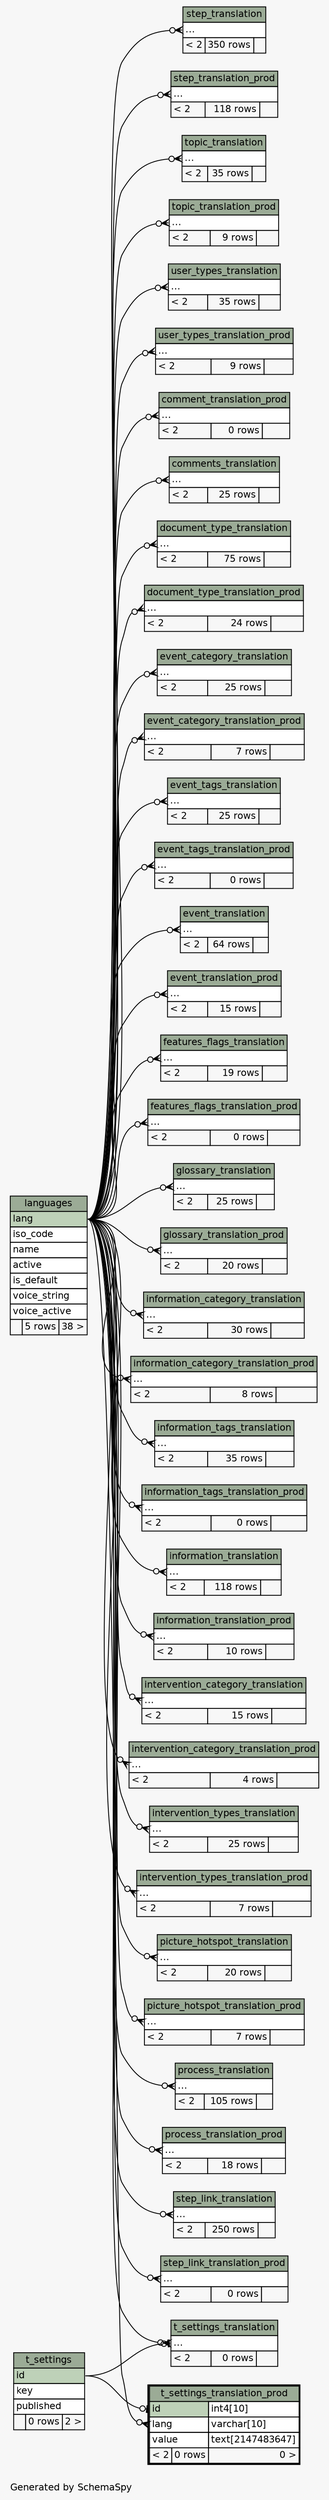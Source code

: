 // dot 2.30.1 on Linux 3.10.0-1127.19.1.el7.x86_64
// SchemaSpy rev 590
digraph "twoDegreesRelationshipsDiagram" {
  graph [
    rankdir="RL"
    bgcolor="#f7f7f7"
    label="\nGenerated by SchemaSpy"
    labeljust="l"
    nodesep="0.18"
    ranksep="0.46"
    fontname="Helvetica"
    fontsize="11"
  ];
  node [
    fontname="Helvetica"
    fontsize="11"
    shape="plaintext"
  ];
  edge [
    arrowsize="0.8"
  ];
  "comment_translation_prod":"elipses":w -> "languages":"lang":e [arrowhead=none dir=back arrowtail=crowodot];
  "comments_translation":"elipses":w -> "languages":"lang":e [arrowhead=none dir=back arrowtail=crowodot];
  "document_type_translation":"elipses":w -> "languages":"lang":e [arrowhead=none dir=back arrowtail=crowodot];
  "document_type_translation_prod":"elipses":w -> "languages":"lang":e [arrowhead=none dir=back arrowtail=crowodot];
  "event_category_translation":"elipses":w -> "languages":"lang":e [arrowhead=none dir=back arrowtail=crowodot];
  "event_category_translation_prod":"elipses":w -> "languages":"lang":e [arrowhead=none dir=back arrowtail=crowodot];
  "event_tags_translation":"elipses":w -> "languages":"lang":e [arrowhead=none dir=back arrowtail=crowodot];
  "event_tags_translation_prod":"elipses":w -> "languages":"lang":e [arrowhead=none dir=back arrowtail=crowodot];
  "event_translation":"elipses":w -> "languages":"lang":e [arrowhead=none dir=back arrowtail=crowodot];
  "event_translation_prod":"elipses":w -> "languages":"lang":e [arrowhead=none dir=back arrowtail=crowodot];
  "features_flags_translation":"elipses":w -> "languages":"lang":e [arrowhead=none dir=back arrowtail=crowodot];
  "features_flags_translation_prod":"elipses":w -> "languages":"lang":e [arrowhead=none dir=back arrowtail=crowodot];
  "glossary_translation":"elipses":w -> "languages":"lang":e [arrowhead=none dir=back arrowtail=crowodot];
  "glossary_translation_prod":"elipses":w -> "languages":"lang":e [arrowhead=none dir=back arrowtail=crowodot];
  "information_category_translation":"elipses":w -> "languages":"lang":e [arrowhead=none dir=back arrowtail=crowodot];
  "information_category_translation_prod":"elipses":w -> "languages":"lang":e [arrowhead=none dir=back arrowtail=crowodot];
  "information_tags_translation":"elipses":w -> "languages":"lang":e [arrowhead=none dir=back arrowtail=crowodot];
  "information_tags_translation_prod":"elipses":w -> "languages":"lang":e [arrowhead=none dir=back arrowtail=crowodot];
  "information_translation":"elipses":w -> "languages":"lang":e [arrowhead=none dir=back arrowtail=crowodot];
  "information_translation_prod":"elipses":w -> "languages":"lang":e [arrowhead=none dir=back arrowtail=crowodot];
  "intervention_category_translation":"elipses":w -> "languages":"lang":e [arrowhead=none dir=back arrowtail=crowodot];
  "intervention_category_translation_prod":"elipses":w -> "languages":"lang":e [arrowhead=none dir=back arrowtail=crowodot];
  "intervention_types_translation":"elipses":w -> "languages":"lang":e [arrowhead=none dir=back arrowtail=crowodot];
  "intervention_types_translation_prod":"elipses":w -> "languages":"lang":e [arrowhead=none dir=back arrowtail=crowodot];
  "picture_hotspot_translation":"elipses":w -> "languages":"lang":e [arrowhead=none dir=back arrowtail=crowodot];
  "picture_hotspot_translation_prod":"elipses":w -> "languages":"lang":e [arrowhead=none dir=back arrowtail=crowodot];
  "process_translation":"elipses":w -> "languages":"lang":e [arrowhead=none dir=back arrowtail=crowodot];
  "process_translation_prod":"elipses":w -> "languages":"lang":e [arrowhead=none dir=back arrowtail=crowodot];
  "step_link_translation":"elipses":w -> "languages":"lang":e [arrowhead=none dir=back arrowtail=crowodot];
  "step_link_translation_prod":"elipses":w -> "languages":"lang":e [arrowhead=none dir=back arrowtail=crowodot];
  "step_translation":"elipses":w -> "languages":"lang":e [arrowhead=none dir=back arrowtail=crowodot];
  "step_translation_prod":"elipses":w -> "languages":"lang":e [arrowhead=none dir=back arrowtail=crowodot];
  "t_settings_translation":"elipses":w -> "t_settings":"id":e [arrowhead=none dir=back arrowtail=teeodot];
  "t_settings_translation":"elipses":w -> "languages":"lang":e [arrowhead=none dir=back arrowtail=crowodot];
  "t_settings_translation_prod":"id":w -> "t_settings":"id":e [arrowhead=none dir=back arrowtail=teeodot];
  "t_settings_translation_prod":"lang":w -> "languages":"lang":e [arrowhead=none dir=back arrowtail=crowodot];
  "topic_translation":"elipses":w -> "languages":"lang":e [arrowhead=none dir=back arrowtail=crowodot];
  "topic_translation_prod":"elipses":w -> "languages":"lang":e [arrowhead=none dir=back arrowtail=crowodot];
  "user_types_translation":"elipses":w -> "languages":"lang":e [arrowhead=none dir=back arrowtail=crowodot];
  "user_types_translation_prod":"elipses":w -> "languages":"lang":e [arrowhead=none dir=back arrowtail=crowodot];
  "comment_translation_prod" [
    label=<
    <TABLE BORDER="0" CELLBORDER="1" CELLSPACING="0" BGCOLOR="#ffffff">
      <TR><TD COLSPAN="3" BGCOLOR="#9bab96" ALIGN="CENTER">comment_translation_prod</TD></TR>
      <TR><TD PORT="elipses" COLSPAN="3" ALIGN="LEFT">...</TD></TR>
      <TR><TD ALIGN="LEFT" BGCOLOR="#f7f7f7">&lt; 2</TD><TD ALIGN="RIGHT" BGCOLOR="#f7f7f7">0 rows</TD><TD ALIGN="RIGHT" BGCOLOR="#f7f7f7">  </TD></TR>
    </TABLE>>
    URL="comment_translation_prod.html"
    tooltip="comment_translation_prod"
  ];
  "comments_translation" [
    label=<
    <TABLE BORDER="0" CELLBORDER="1" CELLSPACING="0" BGCOLOR="#ffffff">
      <TR><TD COLSPAN="3" BGCOLOR="#9bab96" ALIGN="CENTER">comments_translation</TD></TR>
      <TR><TD PORT="elipses" COLSPAN="3" ALIGN="LEFT">...</TD></TR>
      <TR><TD ALIGN="LEFT" BGCOLOR="#f7f7f7">&lt; 2</TD><TD ALIGN="RIGHT" BGCOLOR="#f7f7f7">25 rows</TD><TD ALIGN="RIGHT" BGCOLOR="#f7f7f7">  </TD></TR>
    </TABLE>>
    URL="comments_translation.html"
    tooltip="comments_translation"
  ];
  "document_type_translation" [
    label=<
    <TABLE BORDER="0" CELLBORDER="1" CELLSPACING="0" BGCOLOR="#ffffff">
      <TR><TD COLSPAN="3" BGCOLOR="#9bab96" ALIGN="CENTER">document_type_translation</TD></TR>
      <TR><TD PORT="elipses" COLSPAN="3" ALIGN="LEFT">...</TD></TR>
      <TR><TD ALIGN="LEFT" BGCOLOR="#f7f7f7">&lt; 2</TD><TD ALIGN="RIGHT" BGCOLOR="#f7f7f7">75 rows</TD><TD ALIGN="RIGHT" BGCOLOR="#f7f7f7">  </TD></TR>
    </TABLE>>
    URL="document_type_translation.html"
    tooltip="document_type_translation"
  ];
  "document_type_translation_prod" [
    label=<
    <TABLE BORDER="0" CELLBORDER="1" CELLSPACING="0" BGCOLOR="#ffffff">
      <TR><TD COLSPAN="3" BGCOLOR="#9bab96" ALIGN="CENTER">document_type_translation_prod</TD></TR>
      <TR><TD PORT="elipses" COLSPAN="3" ALIGN="LEFT">...</TD></TR>
      <TR><TD ALIGN="LEFT" BGCOLOR="#f7f7f7">&lt; 2</TD><TD ALIGN="RIGHT" BGCOLOR="#f7f7f7">24 rows</TD><TD ALIGN="RIGHT" BGCOLOR="#f7f7f7">  </TD></TR>
    </TABLE>>
    URL="document_type_translation_prod.html"
    tooltip="document_type_translation_prod"
  ];
  "event_category_translation" [
    label=<
    <TABLE BORDER="0" CELLBORDER="1" CELLSPACING="0" BGCOLOR="#ffffff">
      <TR><TD COLSPAN="3" BGCOLOR="#9bab96" ALIGN="CENTER">event_category_translation</TD></TR>
      <TR><TD PORT="elipses" COLSPAN="3" ALIGN="LEFT">...</TD></TR>
      <TR><TD ALIGN="LEFT" BGCOLOR="#f7f7f7">&lt; 2</TD><TD ALIGN="RIGHT" BGCOLOR="#f7f7f7">25 rows</TD><TD ALIGN="RIGHT" BGCOLOR="#f7f7f7">  </TD></TR>
    </TABLE>>
    URL="event_category_translation.html"
    tooltip="event_category_translation"
  ];
  "event_category_translation_prod" [
    label=<
    <TABLE BORDER="0" CELLBORDER="1" CELLSPACING="0" BGCOLOR="#ffffff">
      <TR><TD COLSPAN="3" BGCOLOR="#9bab96" ALIGN="CENTER">event_category_translation_prod</TD></TR>
      <TR><TD PORT="elipses" COLSPAN="3" ALIGN="LEFT">...</TD></TR>
      <TR><TD ALIGN="LEFT" BGCOLOR="#f7f7f7">&lt; 2</TD><TD ALIGN="RIGHT" BGCOLOR="#f7f7f7">7 rows</TD><TD ALIGN="RIGHT" BGCOLOR="#f7f7f7">  </TD></TR>
    </TABLE>>
    URL="event_category_translation_prod.html"
    tooltip="event_category_translation_prod"
  ];
  "event_tags_translation" [
    label=<
    <TABLE BORDER="0" CELLBORDER="1" CELLSPACING="0" BGCOLOR="#ffffff">
      <TR><TD COLSPAN="3" BGCOLOR="#9bab96" ALIGN="CENTER">event_tags_translation</TD></TR>
      <TR><TD PORT="elipses" COLSPAN="3" ALIGN="LEFT">...</TD></TR>
      <TR><TD ALIGN="LEFT" BGCOLOR="#f7f7f7">&lt; 2</TD><TD ALIGN="RIGHT" BGCOLOR="#f7f7f7">25 rows</TD><TD ALIGN="RIGHT" BGCOLOR="#f7f7f7">  </TD></TR>
    </TABLE>>
    URL="event_tags_translation.html"
    tooltip="event_tags_translation"
  ];
  "event_tags_translation_prod" [
    label=<
    <TABLE BORDER="0" CELLBORDER="1" CELLSPACING="0" BGCOLOR="#ffffff">
      <TR><TD COLSPAN="3" BGCOLOR="#9bab96" ALIGN="CENTER">event_tags_translation_prod</TD></TR>
      <TR><TD PORT="elipses" COLSPAN="3" ALIGN="LEFT">...</TD></TR>
      <TR><TD ALIGN="LEFT" BGCOLOR="#f7f7f7">&lt; 2</TD><TD ALIGN="RIGHT" BGCOLOR="#f7f7f7">0 rows</TD><TD ALIGN="RIGHT" BGCOLOR="#f7f7f7">  </TD></TR>
    </TABLE>>
    URL="event_tags_translation_prod.html"
    tooltip="event_tags_translation_prod"
  ];
  "event_translation" [
    label=<
    <TABLE BORDER="0" CELLBORDER="1" CELLSPACING="0" BGCOLOR="#ffffff">
      <TR><TD COLSPAN="3" BGCOLOR="#9bab96" ALIGN="CENTER">event_translation</TD></TR>
      <TR><TD PORT="elipses" COLSPAN="3" ALIGN="LEFT">...</TD></TR>
      <TR><TD ALIGN="LEFT" BGCOLOR="#f7f7f7">&lt; 2</TD><TD ALIGN="RIGHT" BGCOLOR="#f7f7f7">64 rows</TD><TD ALIGN="RIGHT" BGCOLOR="#f7f7f7">  </TD></TR>
    </TABLE>>
    URL="event_translation.html"
    tooltip="event_translation"
  ];
  "event_translation_prod" [
    label=<
    <TABLE BORDER="0" CELLBORDER="1" CELLSPACING="0" BGCOLOR="#ffffff">
      <TR><TD COLSPAN="3" BGCOLOR="#9bab96" ALIGN="CENTER">event_translation_prod</TD></TR>
      <TR><TD PORT="elipses" COLSPAN="3" ALIGN="LEFT">...</TD></TR>
      <TR><TD ALIGN="LEFT" BGCOLOR="#f7f7f7">&lt; 2</TD><TD ALIGN="RIGHT" BGCOLOR="#f7f7f7">15 rows</TD><TD ALIGN="RIGHT" BGCOLOR="#f7f7f7">  </TD></TR>
    </TABLE>>
    URL="event_translation_prod.html"
    tooltip="event_translation_prod"
  ];
  "features_flags_translation" [
    label=<
    <TABLE BORDER="0" CELLBORDER="1" CELLSPACING="0" BGCOLOR="#ffffff">
      <TR><TD COLSPAN="3" BGCOLOR="#9bab96" ALIGN="CENTER">features_flags_translation</TD></TR>
      <TR><TD PORT="elipses" COLSPAN="3" ALIGN="LEFT">...</TD></TR>
      <TR><TD ALIGN="LEFT" BGCOLOR="#f7f7f7">&lt; 2</TD><TD ALIGN="RIGHT" BGCOLOR="#f7f7f7">19 rows</TD><TD ALIGN="RIGHT" BGCOLOR="#f7f7f7">  </TD></TR>
    </TABLE>>
    URL="features_flags_translation.html"
    tooltip="features_flags_translation"
  ];
  "features_flags_translation_prod" [
    label=<
    <TABLE BORDER="0" CELLBORDER="1" CELLSPACING="0" BGCOLOR="#ffffff">
      <TR><TD COLSPAN="3" BGCOLOR="#9bab96" ALIGN="CENTER">features_flags_translation_prod</TD></TR>
      <TR><TD PORT="elipses" COLSPAN="3" ALIGN="LEFT">...</TD></TR>
      <TR><TD ALIGN="LEFT" BGCOLOR="#f7f7f7">&lt; 2</TD><TD ALIGN="RIGHT" BGCOLOR="#f7f7f7">0 rows</TD><TD ALIGN="RIGHT" BGCOLOR="#f7f7f7">  </TD></TR>
    </TABLE>>
    URL="features_flags_translation_prod.html"
    tooltip="features_flags_translation_prod"
  ];
  "glossary_translation" [
    label=<
    <TABLE BORDER="0" CELLBORDER="1" CELLSPACING="0" BGCOLOR="#ffffff">
      <TR><TD COLSPAN="3" BGCOLOR="#9bab96" ALIGN="CENTER">glossary_translation</TD></TR>
      <TR><TD PORT="elipses" COLSPAN="3" ALIGN="LEFT">...</TD></TR>
      <TR><TD ALIGN="LEFT" BGCOLOR="#f7f7f7">&lt; 2</TD><TD ALIGN="RIGHT" BGCOLOR="#f7f7f7">25 rows</TD><TD ALIGN="RIGHT" BGCOLOR="#f7f7f7">  </TD></TR>
    </TABLE>>
    URL="glossary_translation.html"
    tooltip="glossary_translation"
  ];
  "glossary_translation_prod" [
    label=<
    <TABLE BORDER="0" CELLBORDER="1" CELLSPACING="0" BGCOLOR="#ffffff">
      <TR><TD COLSPAN="3" BGCOLOR="#9bab96" ALIGN="CENTER">glossary_translation_prod</TD></TR>
      <TR><TD PORT="elipses" COLSPAN="3" ALIGN="LEFT">...</TD></TR>
      <TR><TD ALIGN="LEFT" BGCOLOR="#f7f7f7">&lt; 2</TD><TD ALIGN="RIGHT" BGCOLOR="#f7f7f7">20 rows</TD><TD ALIGN="RIGHT" BGCOLOR="#f7f7f7">  </TD></TR>
    </TABLE>>
    URL="glossary_translation_prod.html"
    tooltip="glossary_translation_prod"
  ];
  "information_category_translation" [
    label=<
    <TABLE BORDER="0" CELLBORDER="1" CELLSPACING="0" BGCOLOR="#ffffff">
      <TR><TD COLSPAN="3" BGCOLOR="#9bab96" ALIGN="CENTER">information_category_translation</TD></TR>
      <TR><TD PORT="elipses" COLSPAN="3" ALIGN="LEFT">...</TD></TR>
      <TR><TD ALIGN="LEFT" BGCOLOR="#f7f7f7">&lt; 2</TD><TD ALIGN="RIGHT" BGCOLOR="#f7f7f7">30 rows</TD><TD ALIGN="RIGHT" BGCOLOR="#f7f7f7">  </TD></TR>
    </TABLE>>
    URL="information_category_translation.html"
    tooltip="information_category_translation"
  ];
  "information_category_translation_prod" [
    label=<
    <TABLE BORDER="0" CELLBORDER="1" CELLSPACING="0" BGCOLOR="#ffffff">
      <TR><TD COLSPAN="3" BGCOLOR="#9bab96" ALIGN="CENTER">information_category_translation_prod</TD></TR>
      <TR><TD PORT="elipses" COLSPAN="3" ALIGN="LEFT">...</TD></TR>
      <TR><TD ALIGN="LEFT" BGCOLOR="#f7f7f7">&lt; 2</TD><TD ALIGN="RIGHT" BGCOLOR="#f7f7f7">8 rows</TD><TD ALIGN="RIGHT" BGCOLOR="#f7f7f7">  </TD></TR>
    </TABLE>>
    URL="information_category_translation_prod.html"
    tooltip="information_category_translation_prod"
  ];
  "information_tags_translation" [
    label=<
    <TABLE BORDER="0" CELLBORDER="1" CELLSPACING="0" BGCOLOR="#ffffff">
      <TR><TD COLSPAN="3" BGCOLOR="#9bab96" ALIGN="CENTER">information_tags_translation</TD></TR>
      <TR><TD PORT="elipses" COLSPAN="3" ALIGN="LEFT">...</TD></TR>
      <TR><TD ALIGN="LEFT" BGCOLOR="#f7f7f7">&lt; 2</TD><TD ALIGN="RIGHT" BGCOLOR="#f7f7f7">35 rows</TD><TD ALIGN="RIGHT" BGCOLOR="#f7f7f7">  </TD></TR>
    </TABLE>>
    URL="information_tags_translation.html"
    tooltip="information_tags_translation"
  ];
  "information_tags_translation_prod" [
    label=<
    <TABLE BORDER="0" CELLBORDER="1" CELLSPACING="0" BGCOLOR="#ffffff">
      <TR><TD COLSPAN="3" BGCOLOR="#9bab96" ALIGN="CENTER">information_tags_translation_prod</TD></TR>
      <TR><TD PORT="elipses" COLSPAN="3" ALIGN="LEFT">...</TD></TR>
      <TR><TD ALIGN="LEFT" BGCOLOR="#f7f7f7">&lt; 2</TD><TD ALIGN="RIGHT" BGCOLOR="#f7f7f7">0 rows</TD><TD ALIGN="RIGHT" BGCOLOR="#f7f7f7">  </TD></TR>
    </TABLE>>
    URL="information_tags_translation_prod.html"
    tooltip="information_tags_translation_prod"
  ];
  "information_translation" [
    label=<
    <TABLE BORDER="0" CELLBORDER="1" CELLSPACING="0" BGCOLOR="#ffffff">
      <TR><TD COLSPAN="3" BGCOLOR="#9bab96" ALIGN="CENTER">information_translation</TD></TR>
      <TR><TD PORT="elipses" COLSPAN="3" ALIGN="LEFT">...</TD></TR>
      <TR><TD ALIGN="LEFT" BGCOLOR="#f7f7f7">&lt; 2</TD><TD ALIGN="RIGHT" BGCOLOR="#f7f7f7">118 rows</TD><TD ALIGN="RIGHT" BGCOLOR="#f7f7f7">  </TD></TR>
    </TABLE>>
    URL="information_translation.html"
    tooltip="information_translation"
  ];
  "information_translation_prod" [
    label=<
    <TABLE BORDER="0" CELLBORDER="1" CELLSPACING="0" BGCOLOR="#ffffff">
      <TR><TD COLSPAN="3" BGCOLOR="#9bab96" ALIGN="CENTER">information_translation_prod</TD></TR>
      <TR><TD PORT="elipses" COLSPAN="3" ALIGN="LEFT">...</TD></TR>
      <TR><TD ALIGN="LEFT" BGCOLOR="#f7f7f7">&lt; 2</TD><TD ALIGN="RIGHT" BGCOLOR="#f7f7f7">10 rows</TD><TD ALIGN="RIGHT" BGCOLOR="#f7f7f7">  </TD></TR>
    </TABLE>>
    URL="information_translation_prod.html"
    tooltip="information_translation_prod"
  ];
  "intervention_category_translation" [
    label=<
    <TABLE BORDER="0" CELLBORDER="1" CELLSPACING="0" BGCOLOR="#ffffff">
      <TR><TD COLSPAN="3" BGCOLOR="#9bab96" ALIGN="CENTER">intervention_category_translation</TD></TR>
      <TR><TD PORT="elipses" COLSPAN="3" ALIGN="LEFT">...</TD></TR>
      <TR><TD ALIGN="LEFT" BGCOLOR="#f7f7f7">&lt; 2</TD><TD ALIGN="RIGHT" BGCOLOR="#f7f7f7">15 rows</TD><TD ALIGN="RIGHT" BGCOLOR="#f7f7f7">  </TD></TR>
    </TABLE>>
    URL="intervention_category_translation.html"
    tooltip="intervention_category_translation"
  ];
  "intervention_category_translation_prod" [
    label=<
    <TABLE BORDER="0" CELLBORDER="1" CELLSPACING="0" BGCOLOR="#ffffff">
      <TR><TD COLSPAN="3" BGCOLOR="#9bab96" ALIGN="CENTER">intervention_category_translation_prod</TD></TR>
      <TR><TD PORT="elipses" COLSPAN="3" ALIGN="LEFT">...</TD></TR>
      <TR><TD ALIGN="LEFT" BGCOLOR="#f7f7f7">&lt; 2</TD><TD ALIGN="RIGHT" BGCOLOR="#f7f7f7">4 rows</TD><TD ALIGN="RIGHT" BGCOLOR="#f7f7f7">  </TD></TR>
    </TABLE>>
    URL="intervention_category_translation_prod.html"
    tooltip="intervention_category_translation_prod"
  ];
  "intervention_types_translation" [
    label=<
    <TABLE BORDER="0" CELLBORDER="1" CELLSPACING="0" BGCOLOR="#ffffff">
      <TR><TD COLSPAN="3" BGCOLOR="#9bab96" ALIGN="CENTER">intervention_types_translation</TD></TR>
      <TR><TD PORT="elipses" COLSPAN="3" ALIGN="LEFT">...</TD></TR>
      <TR><TD ALIGN="LEFT" BGCOLOR="#f7f7f7">&lt; 2</TD><TD ALIGN="RIGHT" BGCOLOR="#f7f7f7">25 rows</TD><TD ALIGN="RIGHT" BGCOLOR="#f7f7f7">  </TD></TR>
    </TABLE>>
    URL="intervention_types_translation.html"
    tooltip="intervention_types_translation"
  ];
  "intervention_types_translation_prod" [
    label=<
    <TABLE BORDER="0" CELLBORDER="1" CELLSPACING="0" BGCOLOR="#ffffff">
      <TR><TD COLSPAN="3" BGCOLOR="#9bab96" ALIGN="CENTER">intervention_types_translation_prod</TD></TR>
      <TR><TD PORT="elipses" COLSPAN="3" ALIGN="LEFT">...</TD></TR>
      <TR><TD ALIGN="LEFT" BGCOLOR="#f7f7f7">&lt; 2</TD><TD ALIGN="RIGHT" BGCOLOR="#f7f7f7">7 rows</TD><TD ALIGN="RIGHT" BGCOLOR="#f7f7f7">  </TD></TR>
    </TABLE>>
    URL="intervention_types_translation_prod.html"
    tooltip="intervention_types_translation_prod"
  ];
  "languages" [
    label=<
    <TABLE BORDER="0" CELLBORDER="1" CELLSPACING="0" BGCOLOR="#ffffff">
      <TR><TD COLSPAN="3" BGCOLOR="#9bab96" ALIGN="CENTER">languages</TD></TR>
      <TR><TD PORT="lang" COLSPAN="3" BGCOLOR="#bed1b8" ALIGN="LEFT">lang</TD></TR>
      <TR><TD PORT="iso_code" COLSPAN="3" ALIGN="LEFT">iso_code</TD></TR>
      <TR><TD PORT="name" COLSPAN="3" ALIGN="LEFT">name</TD></TR>
      <TR><TD PORT="active" COLSPAN="3" ALIGN="LEFT">active</TD></TR>
      <TR><TD PORT="is_default" COLSPAN="3" ALIGN="LEFT">is_default</TD></TR>
      <TR><TD PORT="voice_string" COLSPAN="3" ALIGN="LEFT">voice_string</TD></TR>
      <TR><TD PORT="voice_active" COLSPAN="3" ALIGN="LEFT">voice_active</TD></TR>
      <TR><TD ALIGN="LEFT" BGCOLOR="#f7f7f7">  </TD><TD ALIGN="RIGHT" BGCOLOR="#f7f7f7">5 rows</TD><TD ALIGN="RIGHT" BGCOLOR="#f7f7f7">38 &gt;</TD></TR>
    </TABLE>>
    URL="languages.html"
    tooltip="languages"
  ];
  "picture_hotspot_translation" [
    label=<
    <TABLE BORDER="0" CELLBORDER="1" CELLSPACING="0" BGCOLOR="#ffffff">
      <TR><TD COLSPAN="3" BGCOLOR="#9bab96" ALIGN="CENTER">picture_hotspot_translation</TD></TR>
      <TR><TD PORT="elipses" COLSPAN="3" ALIGN="LEFT">...</TD></TR>
      <TR><TD ALIGN="LEFT" BGCOLOR="#f7f7f7">&lt; 2</TD><TD ALIGN="RIGHT" BGCOLOR="#f7f7f7">20 rows</TD><TD ALIGN="RIGHT" BGCOLOR="#f7f7f7">  </TD></TR>
    </TABLE>>
    URL="picture_hotspot_translation.html"
    tooltip="picture_hotspot_translation"
  ];
  "picture_hotspot_translation_prod" [
    label=<
    <TABLE BORDER="0" CELLBORDER="1" CELLSPACING="0" BGCOLOR="#ffffff">
      <TR><TD COLSPAN="3" BGCOLOR="#9bab96" ALIGN="CENTER">picture_hotspot_translation_prod</TD></TR>
      <TR><TD PORT="elipses" COLSPAN="3" ALIGN="LEFT">...</TD></TR>
      <TR><TD ALIGN="LEFT" BGCOLOR="#f7f7f7">&lt; 2</TD><TD ALIGN="RIGHT" BGCOLOR="#f7f7f7">7 rows</TD><TD ALIGN="RIGHT" BGCOLOR="#f7f7f7">  </TD></TR>
    </TABLE>>
    URL="picture_hotspot_translation_prod.html"
    tooltip="picture_hotspot_translation_prod"
  ];
  "process_translation" [
    label=<
    <TABLE BORDER="0" CELLBORDER="1" CELLSPACING="0" BGCOLOR="#ffffff">
      <TR><TD COLSPAN="3" BGCOLOR="#9bab96" ALIGN="CENTER">process_translation</TD></TR>
      <TR><TD PORT="elipses" COLSPAN="3" ALIGN="LEFT">...</TD></TR>
      <TR><TD ALIGN="LEFT" BGCOLOR="#f7f7f7">&lt; 2</TD><TD ALIGN="RIGHT" BGCOLOR="#f7f7f7">105 rows</TD><TD ALIGN="RIGHT" BGCOLOR="#f7f7f7">  </TD></TR>
    </TABLE>>
    URL="process_translation.html"
    tooltip="process_translation"
  ];
  "process_translation_prod" [
    label=<
    <TABLE BORDER="0" CELLBORDER="1" CELLSPACING="0" BGCOLOR="#ffffff">
      <TR><TD COLSPAN="3" BGCOLOR="#9bab96" ALIGN="CENTER">process_translation_prod</TD></TR>
      <TR><TD PORT="elipses" COLSPAN="3" ALIGN="LEFT">...</TD></TR>
      <TR><TD ALIGN="LEFT" BGCOLOR="#f7f7f7">&lt; 2</TD><TD ALIGN="RIGHT" BGCOLOR="#f7f7f7">18 rows</TD><TD ALIGN="RIGHT" BGCOLOR="#f7f7f7">  </TD></TR>
    </TABLE>>
    URL="process_translation_prod.html"
    tooltip="process_translation_prod"
  ];
  "step_link_translation" [
    label=<
    <TABLE BORDER="0" CELLBORDER="1" CELLSPACING="0" BGCOLOR="#ffffff">
      <TR><TD COLSPAN="3" BGCOLOR="#9bab96" ALIGN="CENTER">step_link_translation</TD></TR>
      <TR><TD PORT="elipses" COLSPAN="3" ALIGN="LEFT">...</TD></TR>
      <TR><TD ALIGN="LEFT" BGCOLOR="#f7f7f7">&lt; 2</TD><TD ALIGN="RIGHT" BGCOLOR="#f7f7f7">250 rows</TD><TD ALIGN="RIGHT" BGCOLOR="#f7f7f7">  </TD></TR>
    </TABLE>>
    URL="step_link_translation.html"
    tooltip="step_link_translation"
  ];
  "step_link_translation_prod" [
    label=<
    <TABLE BORDER="0" CELLBORDER="1" CELLSPACING="0" BGCOLOR="#ffffff">
      <TR><TD COLSPAN="3" BGCOLOR="#9bab96" ALIGN="CENTER">step_link_translation_prod</TD></TR>
      <TR><TD PORT="elipses" COLSPAN="3" ALIGN="LEFT">...</TD></TR>
      <TR><TD ALIGN="LEFT" BGCOLOR="#f7f7f7">&lt; 2</TD><TD ALIGN="RIGHT" BGCOLOR="#f7f7f7">0 rows</TD><TD ALIGN="RIGHT" BGCOLOR="#f7f7f7">  </TD></TR>
    </TABLE>>
    URL="step_link_translation_prod.html"
    tooltip="step_link_translation_prod"
  ];
  "step_translation" [
    label=<
    <TABLE BORDER="0" CELLBORDER="1" CELLSPACING="0" BGCOLOR="#ffffff">
      <TR><TD COLSPAN="3" BGCOLOR="#9bab96" ALIGN="CENTER">step_translation</TD></TR>
      <TR><TD PORT="elipses" COLSPAN="3" ALIGN="LEFT">...</TD></TR>
      <TR><TD ALIGN="LEFT" BGCOLOR="#f7f7f7">&lt; 2</TD><TD ALIGN="RIGHT" BGCOLOR="#f7f7f7">350 rows</TD><TD ALIGN="RIGHT" BGCOLOR="#f7f7f7">  </TD></TR>
    </TABLE>>
    URL="step_translation.html"
    tooltip="step_translation"
  ];
  "step_translation_prod" [
    label=<
    <TABLE BORDER="0" CELLBORDER="1" CELLSPACING="0" BGCOLOR="#ffffff">
      <TR><TD COLSPAN="3" BGCOLOR="#9bab96" ALIGN="CENTER">step_translation_prod</TD></TR>
      <TR><TD PORT="elipses" COLSPAN="3" ALIGN="LEFT">...</TD></TR>
      <TR><TD ALIGN="LEFT" BGCOLOR="#f7f7f7">&lt; 2</TD><TD ALIGN="RIGHT" BGCOLOR="#f7f7f7">118 rows</TD><TD ALIGN="RIGHT" BGCOLOR="#f7f7f7">  </TD></TR>
    </TABLE>>
    URL="step_translation_prod.html"
    tooltip="step_translation_prod"
  ];
  "t_settings" [
    label=<
    <TABLE BORDER="0" CELLBORDER="1" CELLSPACING="0" BGCOLOR="#ffffff">
      <TR><TD COLSPAN="3" BGCOLOR="#9bab96" ALIGN="CENTER">t_settings</TD></TR>
      <TR><TD PORT="id" COLSPAN="3" BGCOLOR="#bed1b8" ALIGN="LEFT">id</TD></TR>
      <TR><TD PORT="key" COLSPAN="3" ALIGN="LEFT">key</TD></TR>
      <TR><TD PORT="published" COLSPAN="3" ALIGN="LEFT">published</TD></TR>
      <TR><TD ALIGN="LEFT" BGCOLOR="#f7f7f7">  </TD><TD ALIGN="RIGHT" BGCOLOR="#f7f7f7">0 rows</TD><TD ALIGN="RIGHT" BGCOLOR="#f7f7f7">2 &gt;</TD></TR>
    </TABLE>>
    URL="t_settings.html"
    tooltip="t_settings"
  ];
  "t_settings_translation" [
    label=<
    <TABLE BORDER="0" CELLBORDER="1" CELLSPACING="0" BGCOLOR="#ffffff">
      <TR><TD COLSPAN="3" BGCOLOR="#9bab96" ALIGN="CENTER">t_settings_translation</TD></TR>
      <TR><TD PORT="elipses" COLSPAN="3" ALIGN="LEFT">...</TD></TR>
      <TR><TD ALIGN="LEFT" BGCOLOR="#f7f7f7">&lt; 2</TD><TD ALIGN="RIGHT" BGCOLOR="#f7f7f7">0 rows</TD><TD ALIGN="RIGHT" BGCOLOR="#f7f7f7">  </TD></TR>
    </TABLE>>
    URL="t_settings_translation.html"
    tooltip="t_settings_translation"
  ];
  "t_settings_translation_prod" [
    label=<
    <TABLE BORDER="2" CELLBORDER="1" CELLSPACING="0" BGCOLOR="#ffffff">
      <TR><TD COLSPAN="3" BGCOLOR="#9bab96" ALIGN="CENTER">t_settings_translation_prod</TD></TR>
      <TR><TD PORT="id" COLSPAN="2" BGCOLOR="#bed1b8" ALIGN="LEFT">id</TD><TD PORT="id.type" ALIGN="LEFT">int4[10]</TD></TR>
      <TR><TD PORT="lang" COLSPAN="2" ALIGN="LEFT">lang</TD><TD PORT="lang.type" ALIGN="LEFT">varchar[10]</TD></TR>
      <TR><TD PORT="value" COLSPAN="2" ALIGN="LEFT">value</TD><TD PORT="value.type" ALIGN="LEFT">text[2147483647]</TD></TR>
      <TR><TD ALIGN="LEFT" BGCOLOR="#f7f7f7">&lt; 2</TD><TD ALIGN="RIGHT" BGCOLOR="#f7f7f7">0 rows</TD><TD ALIGN="RIGHT" BGCOLOR="#f7f7f7">0 &gt;</TD></TR>
    </TABLE>>
    URL="t_settings_translation_prod.html"
    tooltip="t_settings_translation_prod"
  ];
  "topic_translation" [
    label=<
    <TABLE BORDER="0" CELLBORDER="1" CELLSPACING="0" BGCOLOR="#ffffff">
      <TR><TD COLSPAN="3" BGCOLOR="#9bab96" ALIGN="CENTER">topic_translation</TD></TR>
      <TR><TD PORT="elipses" COLSPAN="3" ALIGN="LEFT">...</TD></TR>
      <TR><TD ALIGN="LEFT" BGCOLOR="#f7f7f7">&lt; 2</TD><TD ALIGN="RIGHT" BGCOLOR="#f7f7f7">35 rows</TD><TD ALIGN="RIGHT" BGCOLOR="#f7f7f7">  </TD></TR>
    </TABLE>>
    URL="topic_translation.html"
    tooltip="topic_translation"
  ];
  "topic_translation_prod" [
    label=<
    <TABLE BORDER="0" CELLBORDER="1" CELLSPACING="0" BGCOLOR="#ffffff">
      <TR><TD COLSPAN="3" BGCOLOR="#9bab96" ALIGN="CENTER">topic_translation_prod</TD></TR>
      <TR><TD PORT="elipses" COLSPAN="3" ALIGN="LEFT">...</TD></TR>
      <TR><TD ALIGN="LEFT" BGCOLOR="#f7f7f7">&lt; 2</TD><TD ALIGN="RIGHT" BGCOLOR="#f7f7f7">9 rows</TD><TD ALIGN="RIGHT" BGCOLOR="#f7f7f7">  </TD></TR>
    </TABLE>>
    URL="topic_translation_prod.html"
    tooltip="topic_translation_prod"
  ];
  "user_types_translation" [
    label=<
    <TABLE BORDER="0" CELLBORDER="1" CELLSPACING="0" BGCOLOR="#ffffff">
      <TR><TD COLSPAN="3" BGCOLOR="#9bab96" ALIGN="CENTER">user_types_translation</TD></TR>
      <TR><TD PORT="elipses" COLSPAN="3" ALIGN="LEFT">...</TD></TR>
      <TR><TD ALIGN="LEFT" BGCOLOR="#f7f7f7">&lt; 2</TD><TD ALIGN="RIGHT" BGCOLOR="#f7f7f7">35 rows</TD><TD ALIGN="RIGHT" BGCOLOR="#f7f7f7">  </TD></TR>
    </TABLE>>
    URL="user_types_translation.html"
    tooltip="user_types_translation"
  ];
  "user_types_translation_prod" [
    label=<
    <TABLE BORDER="0" CELLBORDER="1" CELLSPACING="0" BGCOLOR="#ffffff">
      <TR><TD COLSPAN="3" BGCOLOR="#9bab96" ALIGN="CENTER">user_types_translation_prod</TD></TR>
      <TR><TD PORT="elipses" COLSPAN="3" ALIGN="LEFT">...</TD></TR>
      <TR><TD ALIGN="LEFT" BGCOLOR="#f7f7f7">&lt; 2</TD><TD ALIGN="RIGHT" BGCOLOR="#f7f7f7">9 rows</TD><TD ALIGN="RIGHT" BGCOLOR="#f7f7f7">  </TD></TR>
    </TABLE>>
    URL="user_types_translation_prod.html"
    tooltip="user_types_translation_prod"
  ];
}
